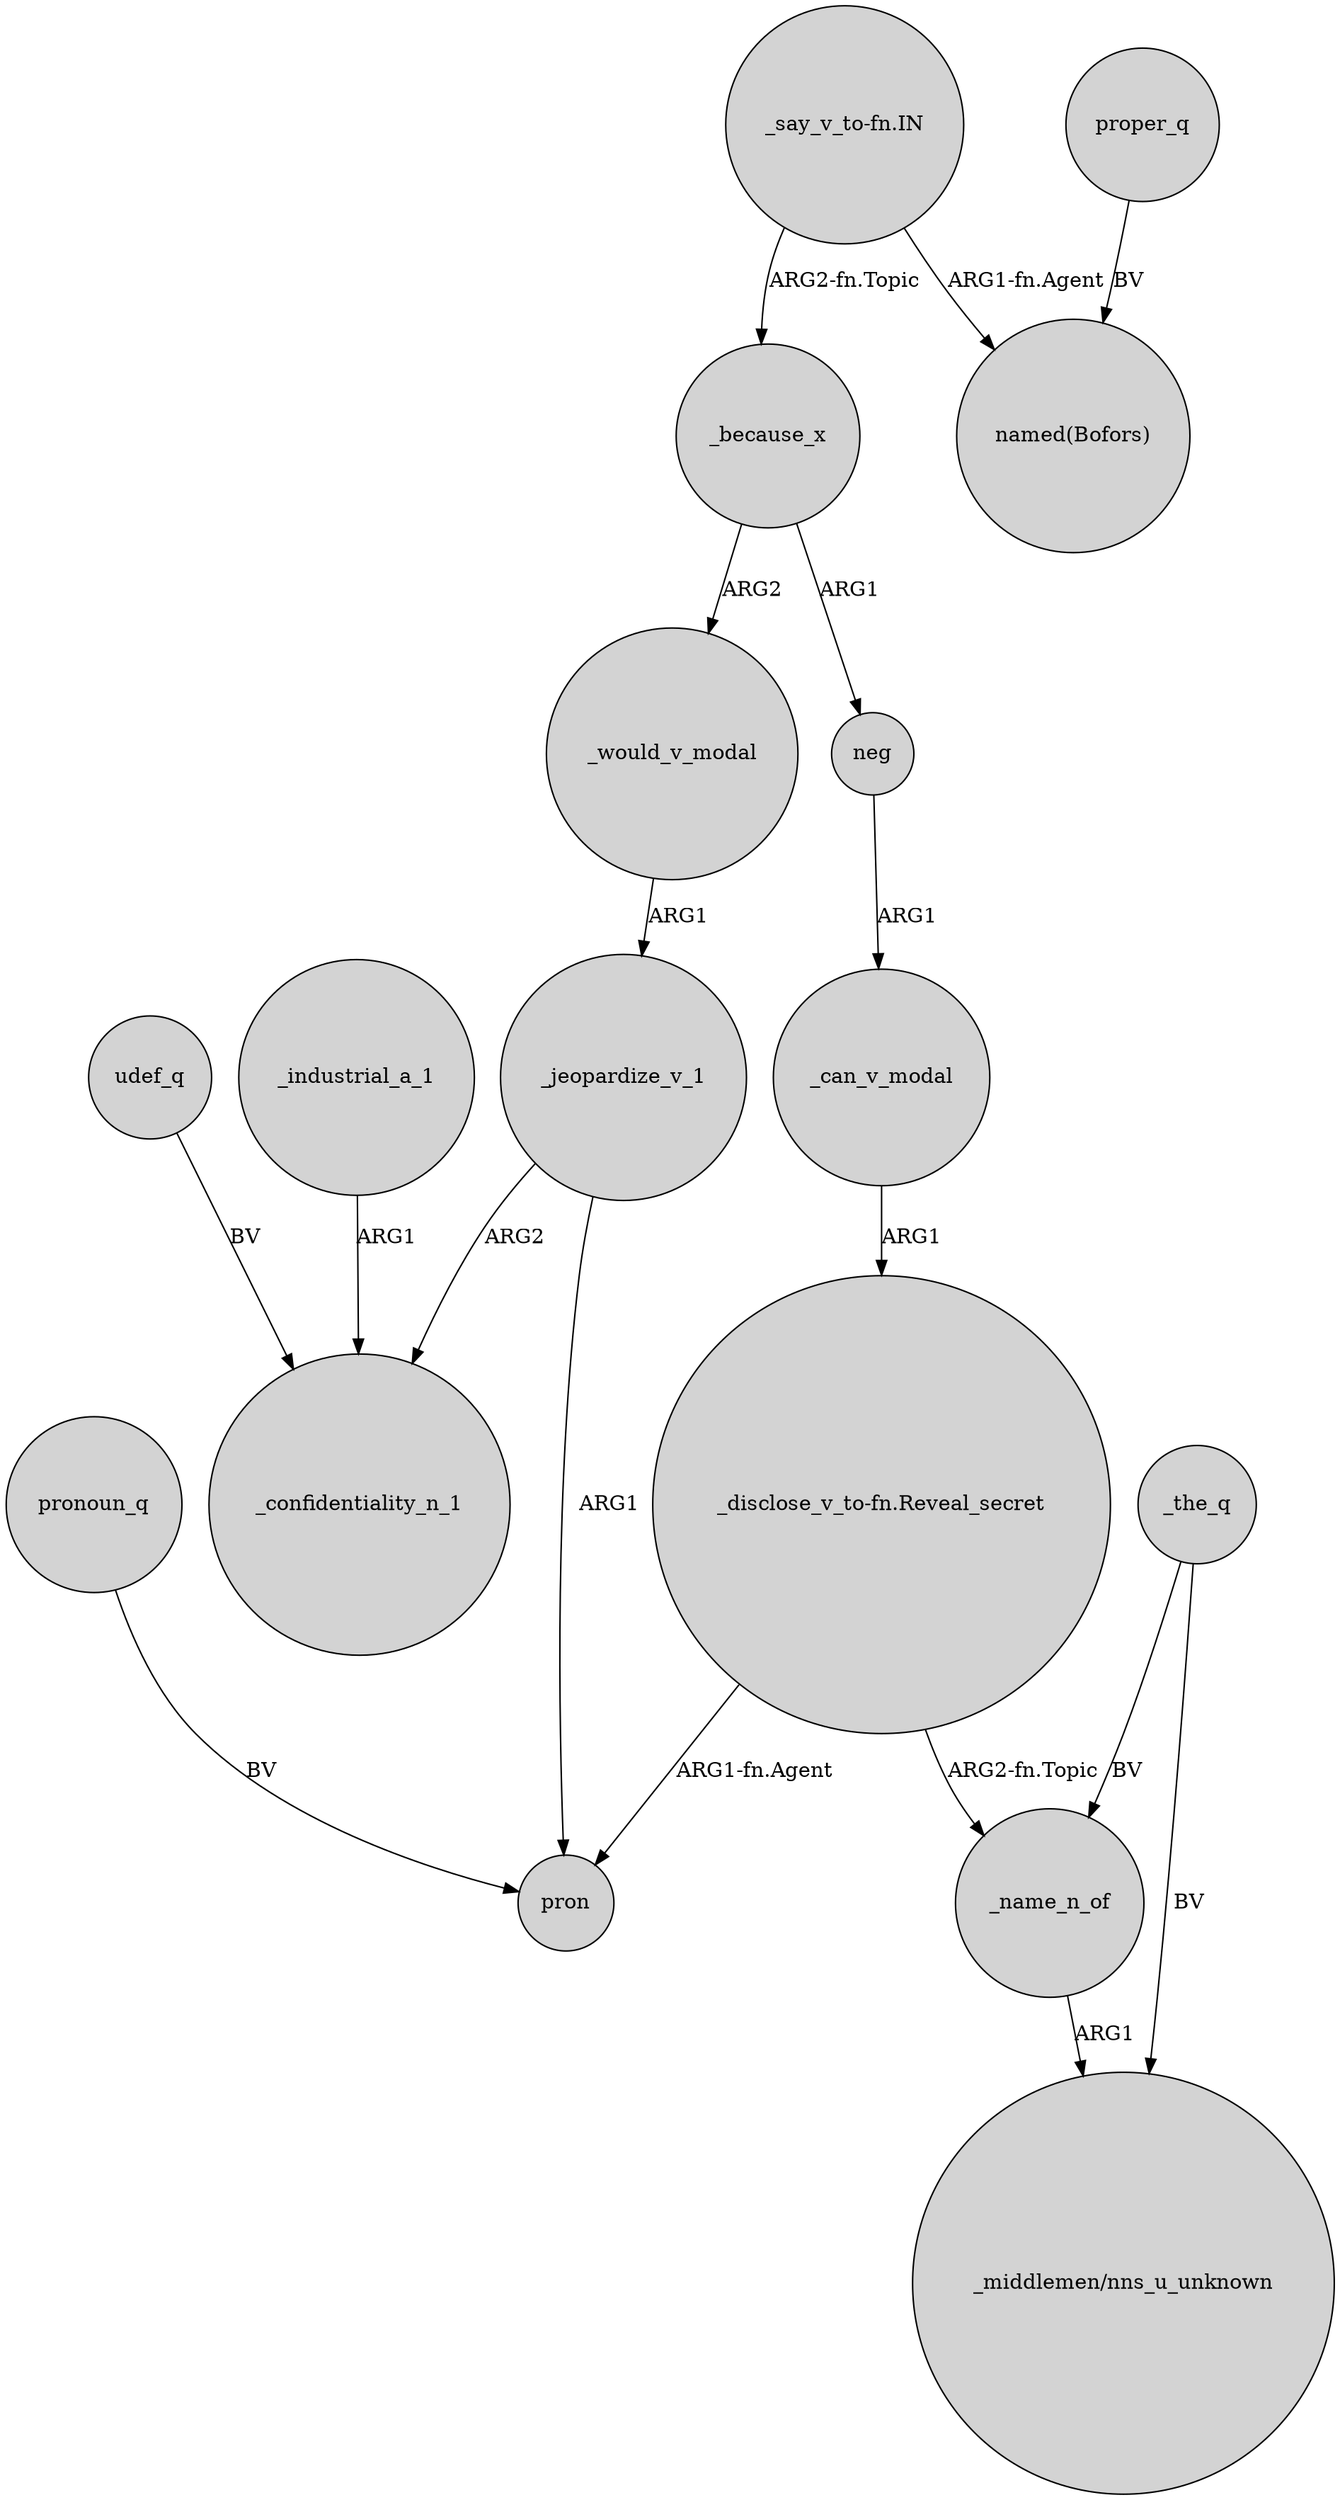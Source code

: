 digraph {
	node [shape=circle style=filled]
	_industrial_a_1 -> _confidentiality_n_1 [label=ARG1]
	_can_v_modal -> "_disclose_v_to-fn.Reveal_secret" [label=ARG1]
	_the_q -> _name_n_of [label=BV]
	_because_x -> neg [label=ARG1]
	_jeopardize_v_1 -> pron [label=ARG1]
	proper_q -> "named(Bofors)" [label=BV]
	"_disclose_v_to-fn.Reveal_secret" -> _name_n_of [label="ARG2-fn.Topic"]
	_would_v_modal -> _jeopardize_v_1 [label=ARG1]
	_name_n_of -> "_middlemen/nns_u_unknown" [label=ARG1]
	_jeopardize_v_1 -> _confidentiality_n_1 [label=ARG2]
	udef_q -> _confidentiality_n_1 [label=BV]
	_the_q -> "_middlemen/nns_u_unknown" [label=BV]
	"_say_v_to-fn.IN" -> _because_x [label="ARG2-fn.Topic"]
	neg -> _can_v_modal [label=ARG1]
	_because_x -> _would_v_modal [label=ARG2]
	"_disclose_v_to-fn.Reveal_secret" -> pron [label="ARG1-fn.Agent"]
	"_say_v_to-fn.IN" -> "named(Bofors)" [label="ARG1-fn.Agent"]
	pronoun_q -> pron [label=BV]
}
